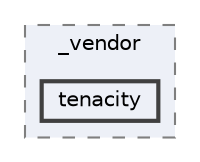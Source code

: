 digraph "C:/Users/LukeMabie/documents/Development/Password_Saver_Using_Django-master/venv/Lib/site-packages/pip/_vendor/tenacity"
{
 // LATEX_PDF_SIZE
  bgcolor="transparent";
  edge [fontname=Helvetica,fontsize=10,labelfontname=Helvetica,labelfontsize=10];
  node [fontname=Helvetica,fontsize=10,shape=box,height=0.2,width=0.4];
  compound=true
  subgraph clusterdir_5eb293a508d632f7a3df64020434be11 {
    graph [ bgcolor="#edf0f7", pencolor="grey50", label="_vendor", fontname=Helvetica,fontsize=10 style="filled,dashed", URL="dir_5eb293a508d632f7a3df64020434be11.html",tooltip=""]
  dir_00a24a4865458602c97454e3fd16021c [label="tenacity", fillcolor="#edf0f7", color="grey25", style="filled,bold", URL="dir_00a24a4865458602c97454e3fd16021c.html",tooltip=""];
  }
}
